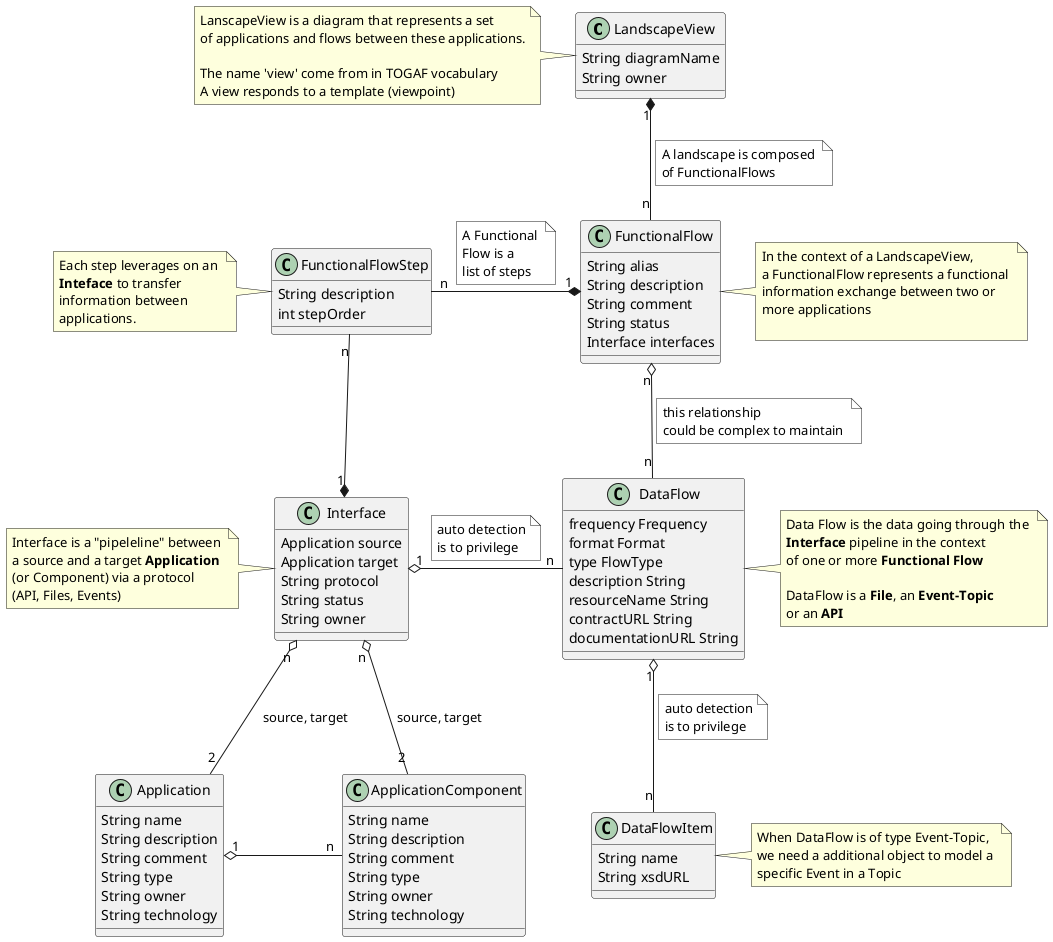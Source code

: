 @startuml
LandscapeView "1" *-down- "n" FunctionalFlow
note on link #White
     A landscape is composed 
     of FunctionalFlows
end note
FunctionalFlow "1" *-left- "n" FunctionalFlowStep  : \t\t\t\t
note on link #White
  A Functional 
  Flow is a 
  list of steps 
end note
FunctionalFlowStep "n" --* "1" Interface
DataFlow "n" -left-o "1" Interface : \t\t\t\t
note on link #White 
   auto detection
   is to privilege
end note   
DataFlow "1" o-down- "n" DataFlowItem
note on link #White 
   auto detection
   is to privilege
end note   
DataFlow "n" -up-o "n" FunctionalFlow
note on link #White
   this relationship 
   could be complex to maintain 
end note   
Interface "n" o-- "2" Application : source, target
Interface "n" o-- "2" ApplicationComponent : source, target

Application "1" o-right- "n" ApplicationComponent : \t\t\t



Class LandscapeView {
   String diagramName 
   String owner
}
note left of LandscapeView
  LanscapeView is a diagram that represents a set 
  of applications and flows between these applications.
  
  The name 'view' come from in TOGAF vocabulary
  A view responds to a template (viewpoint)
end note 

Class FunctionalFlow {
   String alias
   String description
   String comment
   String status
	Interface interfaces
}
note right of FunctionalFlow
  In the context of a LandscapeView,
  a FunctionalFlow represents a functional 
  information exchange between two or 
  more applications
  
end note 

Class FunctionalFlowStep {
   String description
   int stepOrder
}

note left of FunctionalFlowStep
  Each step leverages on an 
  <b>Inteface</b> to transfer 
  information between 
  applications.
end note

Class Interface {
   Application source
   Application target
   String protocol
   String status
   String owner
}
note left of Interface
   Interface is a "pipeleline" between 
   a source and a target <b>Application</b>
   (or Component) via a protocol 
   (API, Files, Events)
end note


Class Application {
   String name
   String description
   String comment
   String type
   String owner
   String technology
}

Class ApplicationComponent {
   String name
   String description
   String comment
   String type
   String owner
   String technology
}


Class DataFlow {
    frequency Frequency
    format Format
    type FlowType
    description String
    resourceName String
    contractURL String
    documentationURL String
}


note right of DataFlow
  Data Flow is the data going through the 
  <b>Interface</b> pipeline in the context 
  of one or more <b>Functional Flow</b>
  
  DataFlow is a <b>File</b>, an <b>Event-Topic</b> 
  or an <b>API</b>
end note 


Class DataFlowItem {
   String name
   String xsdURL
}

note right of DataFlowItem
   When DataFlow is of type Event-Topic, 
   we need a additional object to model a 
   specific Event in a Topic
end note
@enduml